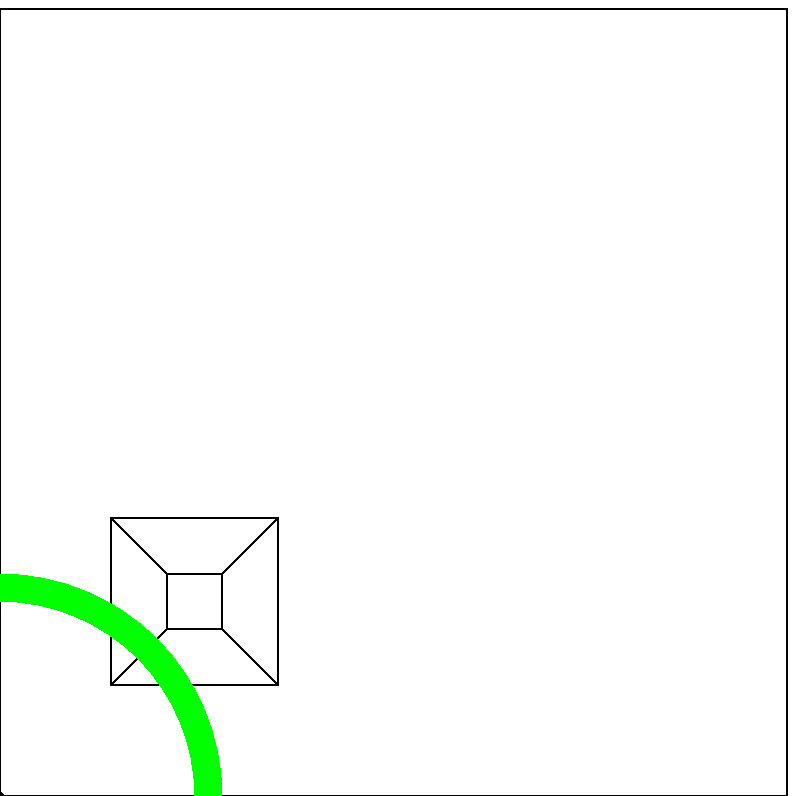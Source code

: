 %Create file fig.mp with editor (
% starts comment):
prologues := 3;    % set up MetaPost for EPS generation
beginfig(14)
  draw origin
    withpen pencircle scaled 1mm;
  draw unitsquare scaled 10cm;
  % draw (0,0)--(10,0)--(20,10)--(0,10)--(0,0);
  draw (60,60)--(80,60)--(80,80)--(60,80)--(60,60);
  draw (40,40)--(100,40)--(100,100)--(40,100)--(40,40);
  draw (40,40)--(60,60);
  draw (100,40)--(80,60);
  draw (100,100)--(80,80);
  draw (40,100)--(60,80);
  pickup pencircle scaled 10;
  draw  fullcircle  scaled 150 withcolor.3white;
  linecap := butt;
  ahlength := 25;
  drawarrow halfcircle scaled 150 withcolor green;

endfig;
end                % end of MetaPost run
%Units:  PostScript Points (1/72 in = 0.352777. . . mm)
